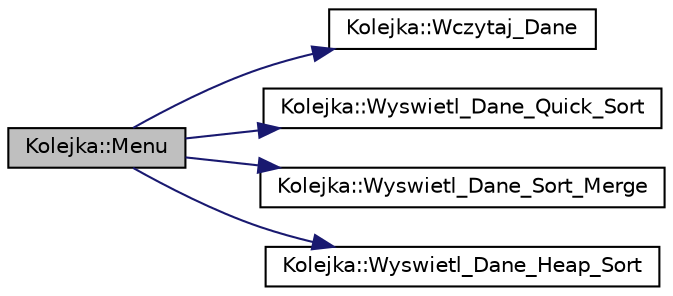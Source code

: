 digraph G
{
  edge [fontname="Helvetica",fontsize="10",labelfontname="Helvetica",labelfontsize="10"];
  node [fontname="Helvetica",fontsize="10",shape=record];
  rankdir="LR";
  Node1 [label="Kolejka::Menu",height=0.2,width=0.4,color="black", fillcolor="grey75", style="filled" fontcolor="black"];
  Node1 -> Node2 [color="midnightblue",fontsize="10",style="solid",fontname="Helvetica"];
  Node2 [label="Kolejka::Wczytaj_Dane",height=0.2,width=0.4,color="black", fillcolor="white", style="filled",URL="$class_kolejka.html#a449374680f4f4cc633f067c4fb0fac3d",tooltip="Funkcja Wczytaj dane. Funkcja wczytuje dane z pliku o zadanej nazwie pliku."];
  Node1 -> Node3 [color="midnightblue",fontsize="10",style="solid",fontname="Helvetica"];
  Node3 [label="Kolejka::Wyswietl_Dane_Quick_Sort",height=0.2,width=0.4,color="black", fillcolor="white", style="filled",URL="$class_kolejka.html#a482fc74f6e5e3dd4760be59130a7eec5",tooltip="Funkcja wyswietlajaca posortowane dane za pomoca algorytmu QuickSort."];
  Node1 -> Node4 [color="midnightblue",fontsize="10",style="solid",fontname="Helvetica"];
  Node4 [label="Kolejka::Wyswietl_Dane_Sort_Merge",height=0.2,width=0.4,color="black", fillcolor="white", style="filled",URL="$class_kolejka.html#ab074854cd1004b8a7c5a9413a141312e",tooltip="Funkcja wyswietlajaca posortowane dane za pomoca algorytmu SortMerge."];
  Node1 -> Node5 [color="midnightblue",fontsize="10",style="solid",fontname="Helvetica"];
  Node5 [label="Kolejka::Wyswietl_Dane_Heap_Sort",height=0.2,width=0.4,color="black", fillcolor="white", style="filled",URL="$class_kolejka.html#aba08defbed8f23d0f7d17513dc296f57",tooltip="Funkcja wyswietlajaca posortowane dane za pomoca algorytmu HeapSort."];
}
